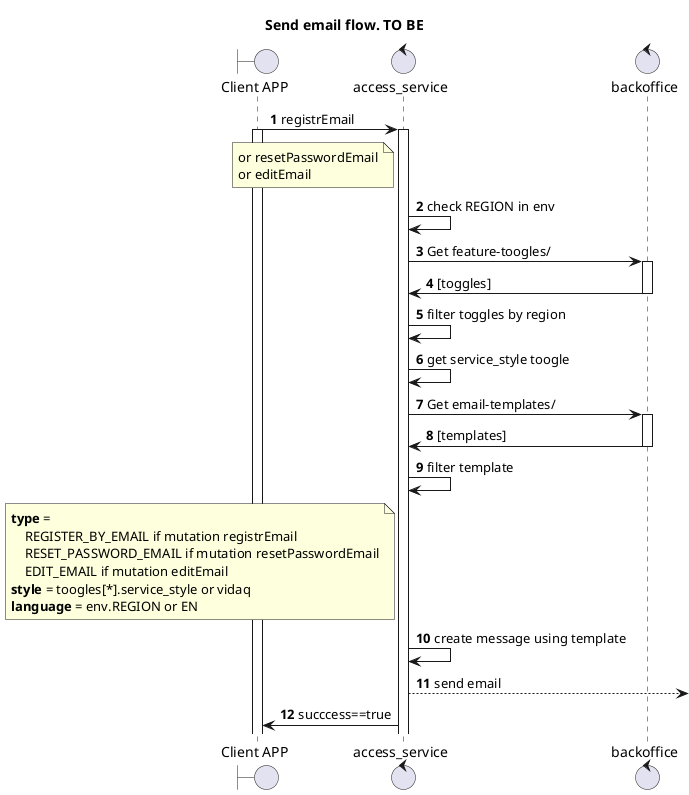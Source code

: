 @startuml

title "Send email flow. TO BE"


boundary "Client APP" as GUI
control "access_service" as AC
control "backoffice" as BO

autonumber


GUI -> AC: registrEmail
activate GUI

note left AC
or resetPasswordEmail
or editEmail
end note

activate AC
AC -> AC: check REGION in env
AC -> BO: Get feature-toogles/
activate BO
BO -> AC: [toggles]
deactivate BO
AC -> AC: filter toggles by region
AC -> AC: get service_style toogle
AC -> BO: Get email-templates/
activate BO
BO -> AC: [templates]
deactivate BO
AC -> AC: filter template

note left AC
**type** = 
    REGISTER_BY_EMAIL if mutation registrEmail
    RESET_PASSWORD_EMAIL if mutation resetPasswordEmail
    EDIT_EMAIL if mutation editEmail
**style** = toogles[*].service_style or vidaq
**language** = env.REGION or EN
end note

AC -> AC: create message using template
AC -->: send email
AC -> GUI: succcess==true

@enduml